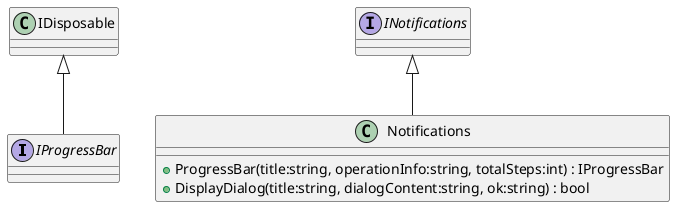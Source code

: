 @startuml
interface IProgressBar {
}
interface INotifications {
}
class Notifications {
    + ProgressBar(title:string, operationInfo:string, totalSteps:int) : IProgressBar
    + DisplayDialog(title:string, dialogContent:string, ok:string) : bool
}
IDisposable <|-- IProgressBar
INotifications <|-- Notifications
@enduml

